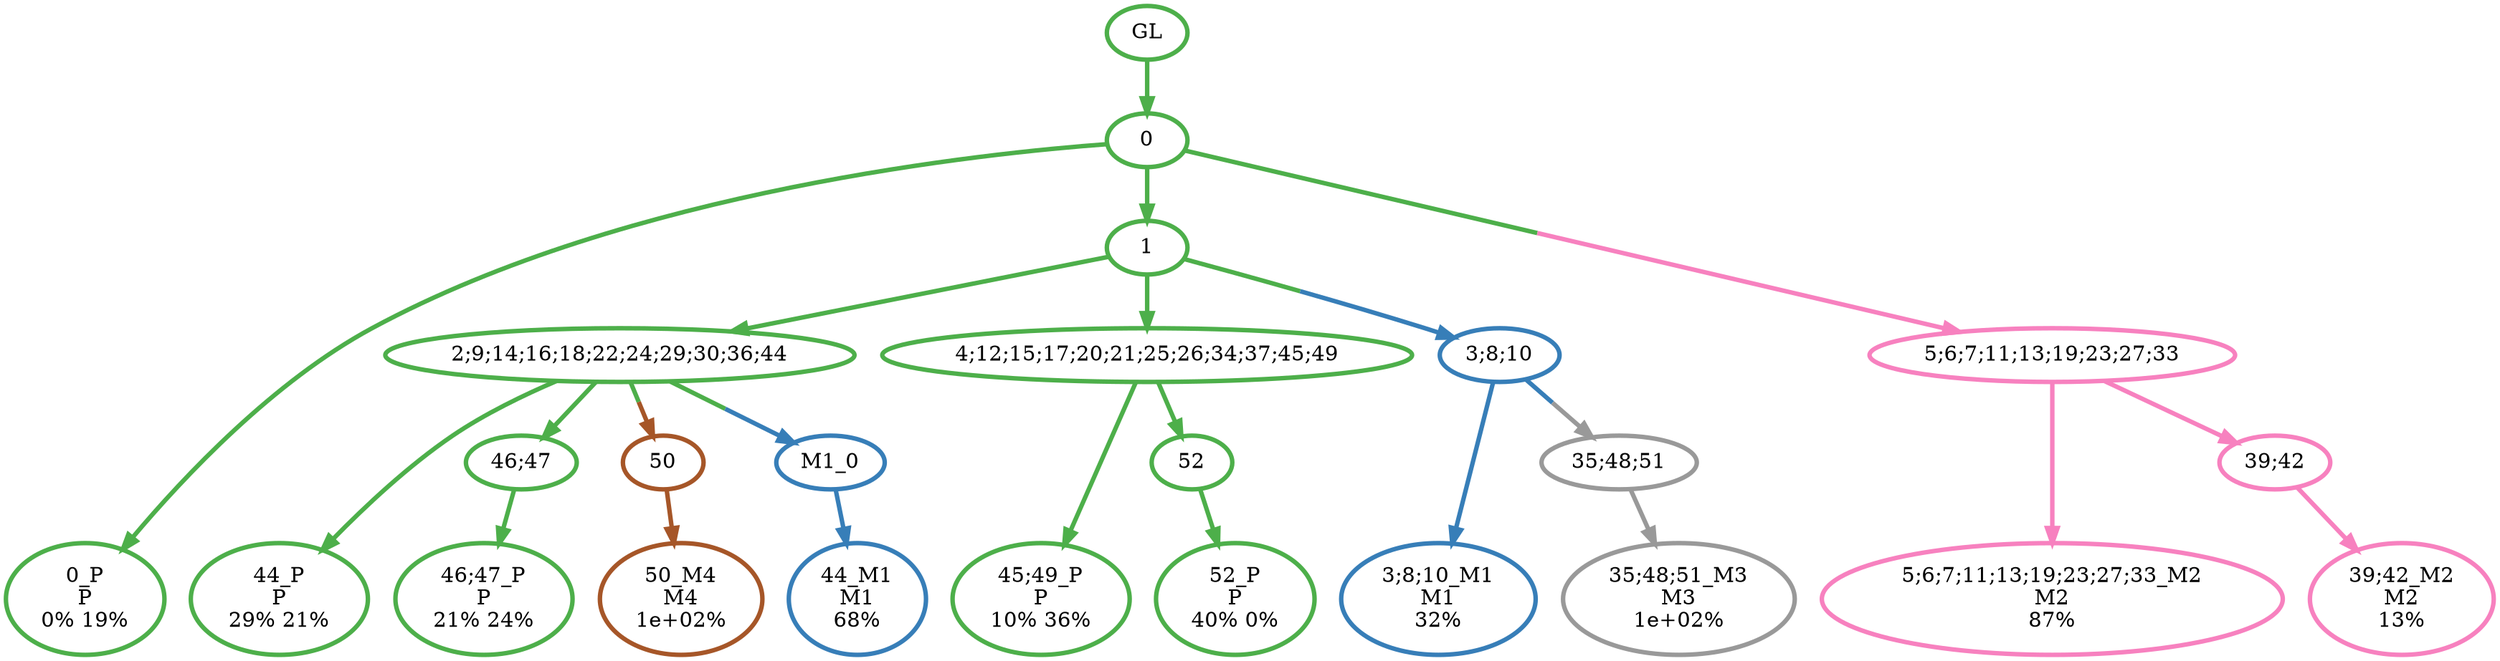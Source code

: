 digraph T {
	{
		rank=same
		21 [penwidth=3,colorscheme=set19,color=3,label="0_P\nP\n0% 19%"]
		18 [penwidth=3,colorscheme=set19,color=3,label="44_P\nP\n29% 21%"]
		16 [penwidth=3,colorscheme=set19,color=3,label="46;47_P\nP\n21% 24%"]
		14 [penwidth=3,colorscheme=set19,color=3,label="45;49_P\nP\n10% 36%"]
		12 [penwidth=3,colorscheme=set19,color=3,label="52_P\nP\n40% 0%"]
		11 [penwidth=3,colorscheme=set19,color=2,label="44_M1\nM1\n68%"]
		10 [penwidth=3,colorscheme=set19,color=2,label="3;8;10_M1\nM1\n32%"]
		9 [penwidth=3,colorscheme=set19,color=8,label="5;6;7;11;13;19;23;27;33_M2\nM2\n87%"]
		7 [penwidth=3,colorscheme=set19,color=8,label="39;42_M2\nM2\n13%"]
		6 [penwidth=3,colorscheme=set19,color=9,label="35;48;51_M3\nM3\n1e+02%"]
		5 [penwidth=3,colorscheme=set19,color=7,label="50_M4\nM4\n1e+02%"]
	}
	23 [penwidth=3,colorscheme=set19,color=3,label="GL"]
	22 [penwidth=3,colorscheme=set19,color=3,label="0"]
	20 [penwidth=3,colorscheme=set19,color=3,label="1"]
	19 [penwidth=3,colorscheme=set19,color=3,label="2;9;14;16;18;22;24;29;30;36;44"]
	17 [penwidth=3,colorscheme=set19,color=3,label="46;47"]
	15 [penwidth=3,colorscheme=set19,color=3,label="4;12;15;17;20;21;25;26;34;37;45;49"]
	13 [penwidth=3,colorscheme=set19,color=3,label="52"]
	8 [penwidth=3,colorscheme=set19,color=8,label="39;42"]
	4 [penwidth=3,colorscheme=set19,color=9,label="35;48;51"]
	3 [penwidth=3,colorscheme=set19,color=7,label="50"]
	2 [penwidth=3,colorscheme=set19,color=2,label="M1_0"]
	1 [penwidth=3,colorscheme=set19,color=8,label="5;6;7;11;13;19;23;27;33"]
	0 [penwidth=3,colorscheme=set19,color=2,label="3;8;10"]
	23 -> 22 [penwidth=3,colorscheme=set19,color=3]
	22 -> 21 [penwidth=3,colorscheme=set19,color=3]
	22 -> 20 [penwidth=3,colorscheme=set19,color=3]
	22 -> 1 [penwidth=3,colorscheme=set19,color="3;0.5:8"]
	20 -> 15 [penwidth=3,colorscheme=set19,color=3]
	20 -> 19 [penwidth=3,colorscheme=set19,color=3]
	20 -> 0 [penwidth=3,colorscheme=set19,color="3;0.5:2"]
	19 -> 18 [penwidth=3,colorscheme=set19,color=3]
	19 -> 17 [penwidth=3,colorscheme=set19,color=3]
	19 -> 2 [penwidth=3,colorscheme=set19,color="3;0.5:2"]
	19 -> 3 [penwidth=3,colorscheme=set19,color="3;0.5:7"]
	17 -> 16 [penwidth=3,colorscheme=set19,color=3]
	15 -> 14 [penwidth=3,colorscheme=set19,color=3]
	15 -> 13 [penwidth=3,colorscheme=set19,color=3]
	13 -> 12 [penwidth=3,colorscheme=set19,color=3]
	8 -> 7 [penwidth=3,colorscheme=set19,color=8]
	4 -> 6 [penwidth=3,colorscheme=set19,color=9]
	3 -> 5 [penwidth=3,colorscheme=set19,color=7]
	2 -> 11 [penwidth=3,colorscheme=set19,color=2]
	1 -> 9 [penwidth=3,colorscheme=set19,color=8]
	1 -> 8 [penwidth=3,colorscheme=set19,color=8]
	0 -> 10 [penwidth=3,colorscheme=set19,color=2]
	0 -> 4 [penwidth=3,colorscheme=set19,color="2;0.5:9"]
}
